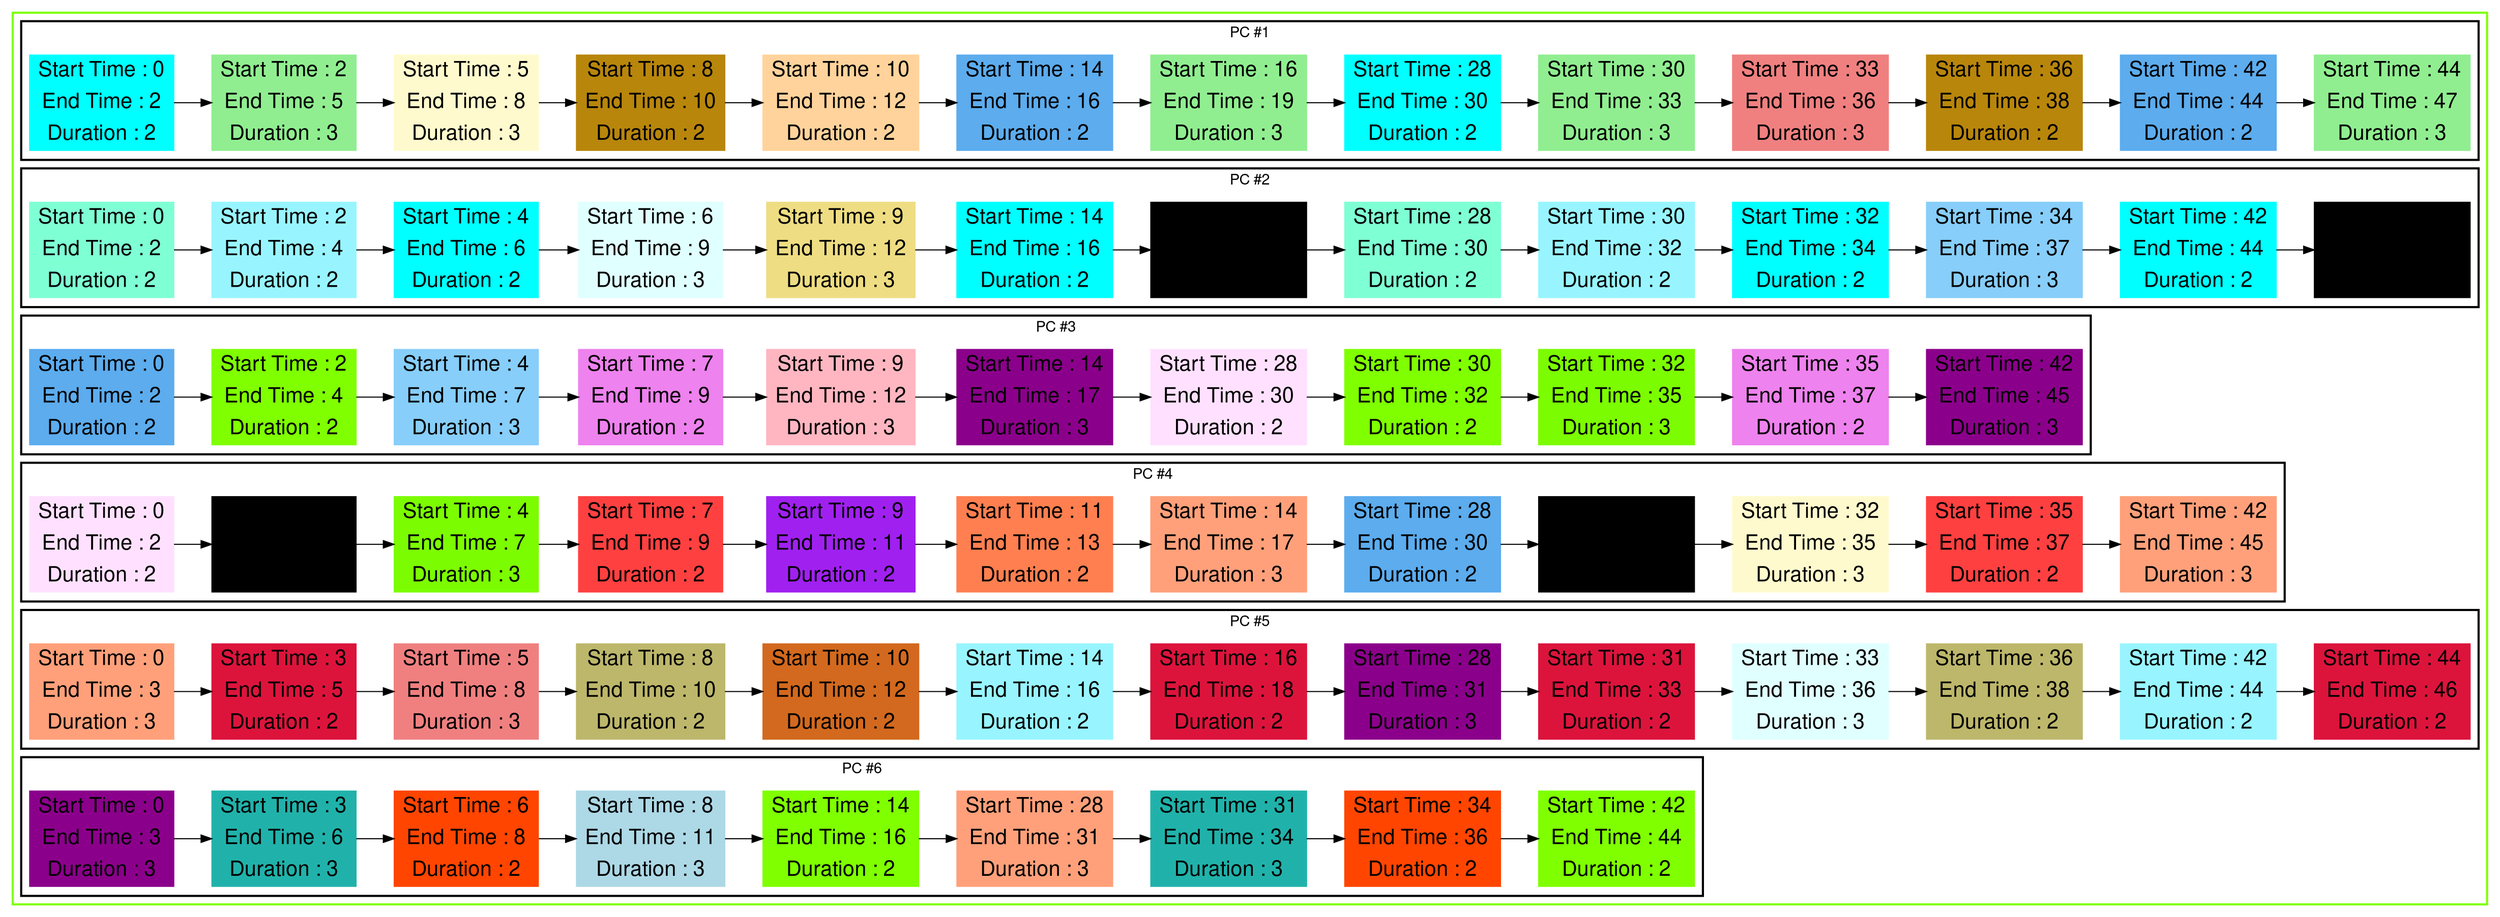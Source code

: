 digraph G {

fontname="Helvetica,Arial,sans-serif"
node [fontname="Helvetica,Arial,sans-serif"]
edge [fontname="Helvetica,Arial,sans-serif"]
graph [rankdir = "LR"];
node [fontsize = "20" shape = "ellipse"];

    subgraph cluster_Mod_0{
        color =chartreuse
        style = bold
        subgraph cluster_0{
           node [style=filled]
           color = black


            "node4" [
               label = "Start Time : 0 | End Time : 2 | Duration : 2"
               shape = "record"
               color = aqua
            ]

            "node58" [
               label = "Start Time : 2 | End Time : 5 | Duration : 3"
               shape = "record"
               color = lightgreen
            ]

            "node50" [
               label = "Start Time : 5 | End Time : 8 | Duration : 3"
               shape = "record"
               color = lemonchiffon
            ]

            "node40" [
               label = "Start Time : 8 | End Time : 10 | Duration : 2"
               shape = "record"
               color = darkgoldenrod
            ]

            "node19" [
               label = "Start Time : 10 | End Time : 12 | Duration : 2"
               shape = "record"
               color = burlywood1
            ]

            "node1" [
               label = "Start Time : 14 | End Time : 16 | Duration : 2"
               shape = "record"
               color = steelblue2
            ]

            "node59" [
               label = "Start Time : 16 | End Time : 19 | Duration : 3"
               shape = "record"
               color = lightgreen
            ]

            "node6" [
               label = "Start Time : 28 | End Time : 30 | Duration : 2"
               shape = "record"
               color = aqua
            ]

            "node60" [
               label = "Start Time : 30 | End Time : 33 | Duration : 3"
               shape = "record"
               color = lightgreen
            ]

            "node54" [
               label = "Start Time : 33 | End Time : 36 | Duration : 3"
               shape = "record"
               color = lightcoral
            ]

            "node41" [
               label = "Start Time : 36 | End Time : 38 | Duration : 2"
               shape = "record"
               color = darkgoldenrod
            ]

            "node3" [
               label = "Start Time : 42 | End Time : 44 | Duration : 2"
               shape = "record"
               color = steelblue2
            ]

            "node61" [
               label = "Start Time : 44 | End Time : 47 | Duration : 3"
               shape = "record"
               color = lightgreen
            ]

            node4 -> node58 -> node50 -> node40 -> node19 -> node1 -> node59 -> node6 -> node60 -> node54 -> node41 -> node3 -> node61

            label = "PC #1"

        }
        subgraph cluster_1{
           node [style=filled]
           color = black


            "node8" [
               label = "Start Time : 0 | End Time : 2 | Duration : 2"
               shape = "record"
               color = aquamarine
            ]

            "node20" [
               label = "Start Time : 2 | End Time : 4 | Duration : 2"
               shape = "record"
               color = cadetblue1
            ]

            "node38" [
               label = "Start Time : 4 | End Time : 6 | Duration : 2"
               shape = "record"
               color = cyan
            ]

            "node55" [
               label = "Start Time : 6 | End Time : 9 | Duration : 3"
               shape = "record"
               color = lightcyan
            ]

            "node57" [
               label = "Start Time : 9 | End Time : 12 | Duration : 3"
               shape = "record"
               color = lightgoldenrod
            ]

            "node5" [
               label = "Start Time : 14 | End Time : 16 | Duration : 2"
               shape = "record"
               color = aqua
            ]

            "node31" [
               label = "Start Time : 16 | End Time : 18 | Duration : 2"
               shape = "record"
               color = cornflower
            ]

            "node9" [
               label = "Start Time : 28 | End Time : 30 | Duration : 2"
               shape = "record"
               color = aquamarine
            ]

            "node22" [
               label = "Start Time : 30 | End Time : 32 | Duration : 2"
               shape = "record"
               color = cadetblue1
            ]

            "node39" [
               label = "Start Time : 32 | End Time : 34 | Duration : 2"
               shape = "record"
               color = cyan
            ]

            "node70" [
               label = "Start Time : 34 | End Time : 37 | Duration : 3"
               shape = "record"
               color = lightskyblue
            ]

            "node7" [
               label = "Start Time : 42 | End Time : 44 | Duration : 2"
               shape = "record"
               color = aqua
            ]

            "node33" [
               label = "Start Time : 44 | End Time : 46 | Duration : 2"
               shape = "record"
               color = cornflower
            ]

            node8 -> node20 -> node38 -> node55 -> node57 -> node5 -> node31 -> node9 -> node22 -> node39 -> node70 -> node7 -> node33

            label = "PC #2"

        }
        subgraph cluster_2{
           node [style=filled]
           color = black


            "node0" [
               label = "Start Time : 0 | End Time : 2 | Duration : 2"
               shape = "record"
               color = steelblue2
            ]

            "node24" [
               label = "Start Time : 2 | End Time : 4 | Duration : 2"
               shape = "record"
               color = chartreuse
            ]

            "node69" [
               label = "Start Time : 4 | End Time : 7 | Duration : 3"
               shape = "record"
               color = lightskyblue
            ]

            "node15" [
               label = "Start Time : 7 | End Time : 9 | Duration : 2"
               shape = "record"
               color = violet
            ]

            "node62" [
               label = "Start Time : 9 | End Time : 12 | Duration : 3"
               shape = "record"
               color = lightpink
            ]

            "node45" [
               label = "Start Time : 14 | End Time : 17 | Duration : 3"
               shape = "record"
               color = darkmagenta
            ]

            "node14" [
               label = "Start Time : 28 | End Time : 30 | Duration : 2"
               shape = "record"
               color = thistle1
            ]

            "node26" [
               label = "Start Time : 30 | End Time : 32 | Duration : 2"
               shape = "record"
               color = chartreuse
            ]

            "node49" [
               label = "Start Time : 32 | End Time : 35 | Duration : 3"
               shape = "record"
               color = lawngreen
            ]

            "node16" [
               label = "Start Time : 35 | End Time : 37 | Duration : 2"
               shape = "record"
               color = violet
            ]

            "node47" [
               label = "Start Time : 42 | End Time : 45 | Duration : 3"
               shape = "record"
               color = darkmagenta
            ]

            node0 -> node24 -> node69 -> node15 -> node62 -> node45 -> node14 -> node26 -> node49 -> node16 -> node47

            label = "PC #3"

        }
        subgraph cluster_3{
           node [style=filled]
           color = black


            "node13" [
               label = "Start Time : 0 | End Time : 2 | Duration : 2"
               shape = "record"
               color = thistle1
            ]

            "node30" [
               label = "Start Time : 2 | End Time : 4 | Duration : 2"
               shape = "record"
               color = cornflower
            ]

            "node48" [
               label = "Start Time : 4 | End Time : 7 | Duration : 3"
               shape = "record"
               color = lawngreen
            ]

            "node17" [
               label = "Start Time : 7 | End Time : 9 | Duration : 2"
               shape = "record"
               color = brown1
            ]

            "node12" [
               label = "Start Time : 9 | End Time : 11 | Duration : 2"
               shape = "record"
               color = x11purple
            ]

            "node29" [
               label = "Start Time : 11 | End Time : 13 | Duration : 2"
               shape = "record"
               color = coral
            ]

            "node64" [
               label = "Start Time : 14 | End Time : 17 | Duration : 3"
               shape = "record"
               color = lightsalmon
            ]

            "node2" [
               label = "Start Time : 28 | End Time : 30 | Duration : 2"
               shape = "record"
               color = steelblue2
            ]

            "node32" [
               label = "Start Time : 30 | End Time : 32 | Duration : 2"
               shape = "record"
               color = cornflower
            ]

            "node51" [
               label = "Start Time : 32 | End Time : 35 | Duration : 3"
               shape = "record"
               color = lemonchiffon
            ]

            "node18" [
               label = "Start Time : 35 | End Time : 37 | Duration : 2"
               shape = "record"
               color = brown1
            ]

            "node66" [
               label = "Start Time : 42 | End Time : 45 | Duration : 3"
               shape = "record"
               color = lightsalmon
            ]

            node13 -> node30 -> node48 -> node17 -> node12 -> node29 -> node64 -> node2 -> node32 -> node51 -> node18 -> node66

            label = "PC #4"

        }
        subgraph cluster_4{
           node [style=filled]
           color = black


            "node63" [
               label = "Start Time : 0 | End Time : 3 | Duration : 3"
               shape = "record"
               color = lightsalmon
            ]

            "node34" [
               label = "Start Time : 3 | End Time : 5 | Duration : 2"
               shape = "record"
               color = crimson
            ]

            "node53" [
               label = "Start Time : 5 | End Time : 8 | Duration : 3"
               shape = "record"
               color = lightcoral
            ]

            "node42" [
               label = "Start Time : 8 | End Time : 10 | Duration : 2"
               shape = "record"
               color = darkkhaki
            ]

            "node28" [
               label = "Start Time : 10 | End Time : 12 | Duration : 2"
               shape = "record"
               color = chocolate
            ]

            "node21" [
               label = "Start Time : 14 | End Time : 16 | Duration : 2"
               shape = "record"
               color = cadetblue1
            ]

            "node35" [
               label = "Start Time : 16 | End Time : 18 | Duration : 2"
               shape = "record"
               color = crimson
            ]

            "node46" [
               label = "Start Time : 28 | End Time : 31 | Duration : 3"
               shape = "record"
               color = darkmagenta
            ]

            "node36" [
               label = "Start Time : 31 | End Time : 33 | Duration : 2"
               shape = "record"
               color = crimson
            ]

            "node56" [
               label = "Start Time : 33 | End Time : 36 | Duration : 3"
               shape = "record"
               color = lightcyan
            ]

            "node43" [
               label = "Start Time : 36 | End Time : 38 | Duration : 2"
               shape = "record"
               color = darkkhaki
            ]

            "node23" [
               label = "Start Time : 42 | End Time : 44 | Duration : 2"
               shape = "record"
               color = cadetblue1
            ]

            "node37" [
               label = "Start Time : 44 | End Time : 46 | Duration : 2"
               shape = "record"
               color = crimson
            ]

            node63 -> node34 -> node53 -> node42 -> node28 -> node21 -> node35 -> node46 -> node36 -> node56 -> node43 -> node23 -> node37

            label = "PC #5"

        }
        subgraph cluster_5{
           node [style=filled]
           color = black


            "node44" [
               label = "Start Time : 0 | End Time : 3 | Duration : 3"
               shape = "record"
               color = darkmagenta
            ]

            "node67" [
               label = "Start Time : 3 | End Time : 6 | Duration : 3"
               shape = "record"
               color = lightseagreen
            ]

            "node10" [
               label = "Start Time : 6 | End Time : 8 | Duration : 2"
               shape = "record"
               color = orangered1
            ]

            "node52" [
               label = "Start Time : 8 | End Time : 11 | Duration : 3"
               shape = "record"
               color = lightblue
            ]

            "node25" [
               label = "Start Time : 14 | End Time : 16 | Duration : 2"
               shape = "record"
               color = chartreuse
            ]

            "node65" [
               label = "Start Time : 28 | End Time : 31 | Duration : 3"
               shape = "record"
               color = lightsalmon
            ]

            "node68" [
               label = "Start Time : 31 | End Time : 34 | Duration : 3"
               shape = "record"
               color = lightseagreen
            ]

            "node11" [
               label = "Start Time : 34 | End Time : 36 | Duration : 2"
               shape = "record"
               color = orangered1
            ]

            "node27" [
               label = "Start Time : 42 | End Time : 44 | Duration : 2"
               shape = "record"
               color = chartreuse
            ]

            node44 -> node67 -> node10 -> node52 -> node25 -> node65 -> node68 -> node11 -> node27

            label = "PC #6"

        }
    }




}

